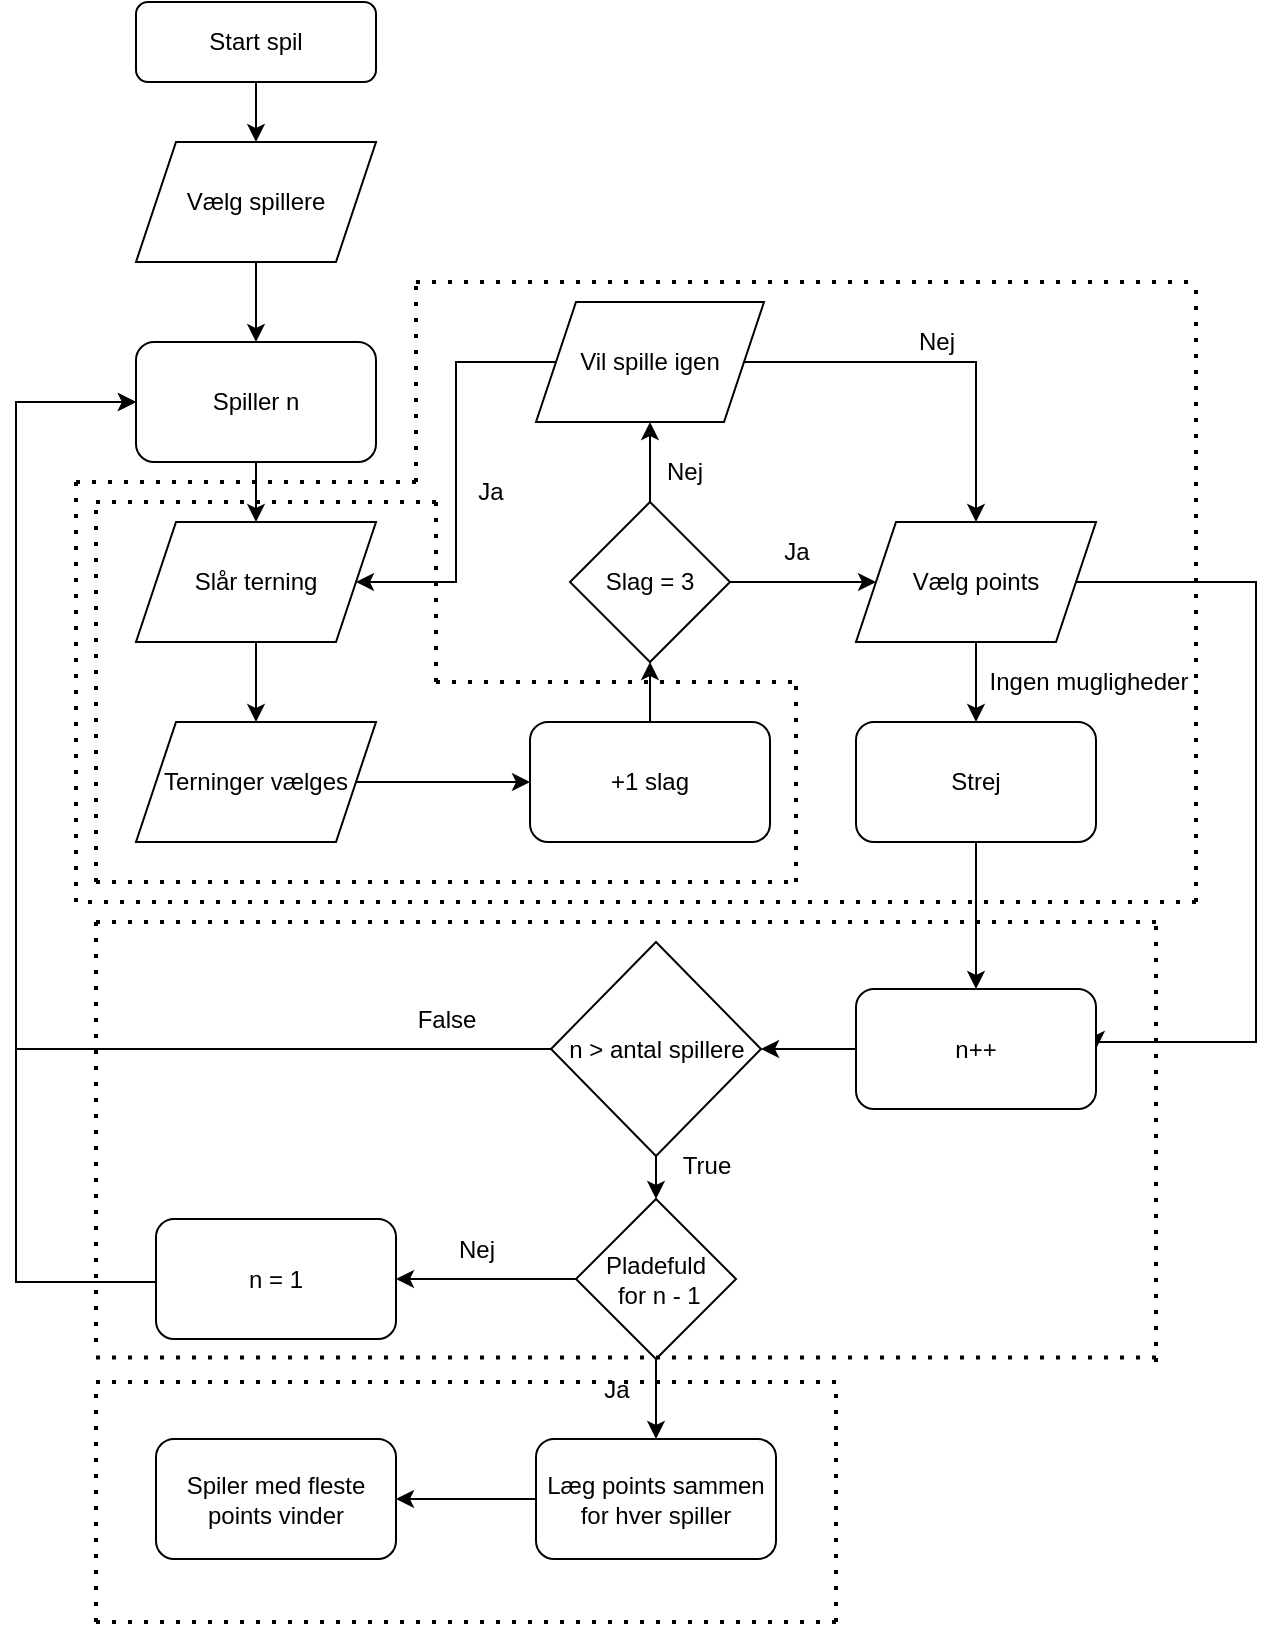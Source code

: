 <mxfile version="20.5.3" type="device"><diagram id="C5RBs43oDa-KdzZeNtuy" name="Page-1"><mxGraphModel dx="881" dy="399" grid="1" gridSize="10" guides="1" tooltips="1" connect="1" arrows="1" fold="1" page="1" pageScale="1" pageWidth="827" pageHeight="1169" math="0" shadow="0"><root><mxCell id="WIyWlLk6GJQsqaUBKTNV-0"/><mxCell id="WIyWlLk6GJQsqaUBKTNV-1" parent="WIyWlLk6GJQsqaUBKTNV-0"/><mxCell id="BjoSoH8lG6rxkuh5su0Q-8" style="edgeStyle=orthogonalEdgeStyle;rounded=0;orthogonalLoop=1;jettySize=auto;html=1;exitX=0.5;exitY=1;exitDx=0;exitDy=0;entryX=0.5;entryY=0;entryDx=0;entryDy=0;" edge="1" parent="WIyWlLk6GJQsqaUBKTNV-1" source="WIyWlLk6GJQsqaUBKTNV-3" target="BjoSoH8lG6rxkuh5su0Q-0"><mxGeometry relative="1" as="geometry"/></mxCell><mxCell id="WIyWlLk6GJQsqaUBKTNV-3" value="Start spil" style="rounded=1;whiteSpace=wrap;html=1;fontSize=12;glass=0;strokeWidth=1;shadow=0;" parent="WIyWlLk6GJQsqaUBKTNV-1" vertex="1"><mxGeometry x="160" y="70" width="120" height="40" as="geometry"/></mxCell><mxCell id="BjoSoH8lG6rxkuh5su0Q-9" style="edgeStyle=orthogonalEdgeStyle;rounded=0;orthogonalLoop=1;jettySize=auto;html=1;exitX=0.5;exitY=1;exitDx=0;exitDy=0;entryX=0.5;entryY=0;entryDx=0;entryDy=0;" edge="1" parent="WIyWlLk6GJQsqaUBKTNV-1" source="BjoSoH8lG6rxkuh5su0Q-0" target="BjoSoH8lG6rxkuh5su0Q-2"><mxGeometry relative="1" as="geometry"/></mxCell><mxCell id="BjoSoH8lG6rxkuh5su0Q-0" value="Vælg spillere" style="shape=parallelogram;perimeter=parallelogramPerimeter;whiteSpace=wrap;html=1;fixedSize=1;" vertex="1" parent="WIyWlLk6GJQsqaUBKTNV-1"><mxGeometry x="160" y="140" width="120" height="60" as="geometry"/></mxCell><mxCell id="BjoSoH8lG6rxkuh5su0Q-18" style="edgeStyle=orthogonalEdgeStyle;rounded=0;orthogonalLoop=1;jettySize=auto;html=1;exitX=0.5;exitY=1;exitDx=0;exitDy=0;entryX=0.5;entryY=0;entryDx=0;entryDy=0;" edge="1" parent="WIyWlLk6GJQsqaUBKTNV-1" source="BjoSoH8lG6rxkuh5su0Q-2" target="BjoSoH8lG6rxkuh5su0Q-3"><mxGeometry relative="1" as="geometry"/></mxCell><mxCell id="BjoSoH8lG6rxkuh5su0Q-2" value="Spiller n" style="rounded=1;whiteSpace=wrap;html=1;" vertex="1" parent="WIyWlLk6GJQsqaUBKTNV-1"><mxGeometry x="160" y="240" width="120" height="60" as="geometry"/></mxCell><mxCell id="BjoSoH8lG6rxkuh5su0Q-16" style="edgeStyle=orthogonalEdgeStyle;rounded=0;orthogonalLoop=1;jettySize=auto;html=1;exitX=0.5;exitY=1;exitDx=0;exitDy=0;entryX=0.5;entryY=0;entryDx=0;entryDy=0;" edge="1" parent="WIyWlLk6GJQsqaUBKTNV-1" source="BjoSoH8lG6rxkuh5su0Q-3" target="BjoSoH8lG6rxkuh5su0Q-12"><mxGeometry relative="1" as="geometry"/></mxCell><mxCell id="BjoSoH8lG6rxkuh5su0Q-3" value="Slår terning" style="shape=parallelogram;perimeter=parallelogramPerimeter;whiteSpace=wrap;html=1;fixedSize=1;" vertex="1" parent="WIyWlLk6GJQsqaUBKTNV-1"><mxGeometry x="160" y="330" width="120" height="60" as="geometry"/></mxCell><mxCell id="BjoSoH8lG6rxkuh5su0Q-11" style="edgeStyle=orthogonalEdgeStyle;rounded=0;orthogonalLoop=1;jettySize=auto;html=1;exitX=0;exitY=0.5;exitDx=0;exitDy=0;entryX=1;entryY=0.5;entryDx=0;entryDy=0;" edge="1" parent="WIyWlLk6GJQsqaUBKTNV-1" source="BjoSoH8lG6rxkuh5su0Q-4" target="BjoSoH8lG6rxkuh5su0Q-3"><mxGeometry relative="1" as="geometry"><Array as="points"><mxPoint x="320" y="250"/><mxPoint x="320" y="360"/></Array></mxGeometry></mxCell><mxCell id="BjoSoH8lG6rxkuh5su0Q-20" style="edgeStyle=orthogonalEdgeStyle;rounded=0;orthogonalLoop=1;jettySize=auto;html=1;exitX=1;exitY=0.5;exitDx=0;exitDy=0;entryX=0.5;entryY=0;entryDx=0;entryDy=0;" edge="1" parent="WIyWlLk6GJQsqaUBKTNV-1" source="BjoSoH8lG6rxkuh5su0Q-4" target="BjoSoH8lG6rxkuh5su0Q-19"><mxGeometry relative="1" as="geometry"/></mxCell><mxCell id="BjoSoH8lG6rxkuh5su0Q-4" value="Vil spille igen" style="shape=parallelogram;perimeter=parallelogramPerimeter;whiteSpace=wrap;html=1;fixedSize=1;" vertex="1" parent="WIyWlLk6GJQsqaUBKTNV-1"><mxGeometry x="360" y="220" width="114" height="60" as="geometry"/></mxCell><mxCell id="BjoSoH8lG6rxkuh5su0Q-6" style="edgeStyle=orthogonalEdgeStyle;rounded=0;orthogonalLoop=1;jettySize=auto;html=1;exitX=0.5;exitY=0;exitDx=0;exitDy=0;entryX=0.5;entryY=1;entryDx=0;entryDy=0;" edge="1" parent="WIyWlLk6GJQsqaUBKTNV-1" source="BjoSoH8lG6rxkuh5su0Q-5" target="BjoSoH8lG6rxkuh5su0Q-4"><mxGeometry relative="1" as="geometry"/></mxCell><mxCell id="BjoSoH8lG6rxkuh5su0Q-21" style="edgeStyle=orthogonalEdgeStyle;rounded=0;orthogonalLoop=1;jettySize=auto;html=1;exitX=1;exitY=0.5;exitDx=0;exitDy=0;entryX=0;entryY=0.5;entryDx=0;entryDy=0;" edge="1" parent="WIyWlLk6GJQsqaUBKTNV-1" source="BjoSoH8lG6rxkuh5su0Q-5" target="BjoSoH8lG6rxkuh5su0Q-19"><mxGeometry relative="1" as="geometry"/></mxCell><mxCell id="BjoSoH8lG6rxkuh5su0Q-5" value="Slag = 3" style="rhombus;whiteSpace=wrap;html=1;" vertex="1" parent="WIyWlLk6GJQsqaUBKTNV-1"><mxGeometry x="377" y="320" width="80" height="80" as="geometry"/></mxCell><mxCell id="BjoSoH8lG6rxkuh5su0Q-7" value="Nej" style="text;html=1;align=center;verticalAlign=middle;resizable=0;points=[];autosize=1;strokeColor=none;fillColor=none;" vertex="1" parent="WIyWlLk6GJQsqaUBKTNV-1"><mxGeometry x="414" y="290" width="40" height="30" as="geometry"/></mxCell><mxCell id="BjoSoH8lG6rxkuh5su0Q-15" style="edgeStyle=orthogonalEdgeStyle;rounded=0;orthogonalLoop=1;jettySize=auto;html=1;exitX=1;exitY=0.5;exitDx=0;exitDy=0;entryX=0;entryY=0.5;entryDx=0;entryDy=0;" edge="1" parent="WIyWlLk6GJQsqaUBKTNV-1" source="BjoSoH8lG6rxkuh5su0Q-12" target="BjoSoH8lG6rxkuh5su0Q-13"><mxGeometry relative="1" as="geometry"/></mxCell><mxCell id="BjoSoH8lG6rxkuh5su0Q-12" value="Terninger vælges" style="shape=parallelogram;perimeter=parallelogramPerimeter;whiteSpace=wrap;html=1;fixedSize=1;" vertex="1" parent="WIyWlLk6GJQsqaUBKTNV-1"><mxGeometry x="160" y="430" width="120" height="60" as="geometry"/></mxCell><mxCell id="BjoSoH8lG6rxkuh5su0Q-14" style="edgeStyle=orthogonalEdgeStyle;rounded=0;orthogonalLoop=1;jettySize=auto;html=1;exitX=0.5;exitY=0;exitDx=0;exitDy=0;entryX=0.5;entryY=1;entryDx=0;entryDy=0;" edge="1" parent="WIyWlLk6GJQsqaUBKTNV-1" source="BjoSoH8lG6rxkuh5su0Q-13" target="BjoSoH8lG6rxkuh5su0Q-5"><mxGeometry relative="1" as="geometry"/></mxCell><mxCell id="BjoSoH8lG6rxkuh5su0Q-13" value="+1 slag" style="rounded=1;whiteSpace=wrap;html=1;" vertex="1" parent="WIyWlLk6GJQsqaUBKTNV-1"><mxGeometry x="357" y="430" width="120" height="60" as="geometry"/></mxCell><mxCell id="BjoSoH8lG6rxkuh5su0Q-17" value="Ja" style="text;html=1;align=center;verticalAlign=middle;resizable=0;points=[];autosize=1;strokeColor=none;fillColor=none;" vertex="1" parent="WIyWlLk6GJQsqaUBKTNV-1"><mxGeometry x="317" y="300" width="40" height="30" as="geometry"/></mxCell><mxCell id="BjoSoH8lG6rxkuh5su0Q-27" style="edgeStyle=orthogonalEdgeStyle;rounded=0;orthogonalLoop=1;jettySize=auto;html=1;exitX=0.5;exitY=1;exitDx=0;exitDy=0;entryX=0.5;entryY=0;entryDx=0;entryDy=0;" edge="1" parent="WIyWlLk6GJQsqaUBKTNV-1" source="BjoSoH8lG6rxkuh5su0Q-19" target="BjoSoH8lG6rxkuh5su0Q-26"><mxGeometry relative="1" as="geometry"/></mxCell><mxCell id="BjoSoH8lG6rxkuh5su0Q-29" style="edgeStyle=orthogonalEdgeStyle;rounded=0;orthogonalLoop=1;jettySize=auto;html=1;exitX=1;exitY=0.5;exitDx=0;exitDy=0;entryX=1;entryY=0.5;entryDx=0;entryDy=0;" edge="1" parent="WIyWlLk6GJQsqaUBKTNV-1" source="BjoSoH8lG6rxkuh5su0Q-19" target="BjoSoH8lG6rxkuh5su0Q-25"><mxGeometry relative="1" as="geometry"><Array as="points"><mxPoint x="720" y="360"/><mxPoint x="720" y="590"/><mxPoint x="640" y="590"/></Array></mxGeometry></mxCell><mxCell id="BjoSoH8lG6rxkuh5su0Q-19" value="Vælg points" style="shape=parallelogram;perimeter=parallelogramPerimeter;whiteSpace=wrap;html=1;fixedSize=1;" vertex="1" parent="WIyWlLk6GJQsqaUBKTNV-1"><mxGeometry x="520" y="330" width="120" height="60" as="geometry"/></mxCell><mxCell id="BjoSoH8lG6rxkuh5su0Q-22" value="Ja" style="text;html=1;align=center;verticalAlign=middle;resizable=0;points=[];autosize=1;strokeColor=none;fillColor=none;" vertex="1" parent="WIyWlLk6GJQsqaUBKTNV-1"><mxGeometry x="470" y="330" width="40" height="30" as="geometry"/></mxCell><mxCell id="BjoSoH8lG6rxkuh5su0Q-23" value="Nej" style="text;html=1;align=center;verticalAlign=middle;resizable=0;points=[];autosize=1;strokeColor=none;fillColor=none;" vertex="1" parent="WIyWlLk6GJQsqaUBKTNV-1"><mxGeometry x="540" y="225" width="40" height="30" as="geometry"/></mxCell><mxCell id="BjoSoH8lG6rxkuh5su0Q-49" style="edgeStyle=orthogonalEdgeStyle;rounded=0;orthogonalLoop=1;jettySize=auto;html=1;exitX=0;exitY=0.5;exitDx=0;exitDy=0;entryX=1;entryY=0.5;entryDx=0;entryDy=0;" edge="1" parent="WIyWlLk6GJQsqaUBKTNV-1" source="BjoSoH8lG6rxkuh5su0Q-25" target="BjoSoH8lG6rxkuh5su0Q-30"><mxGeometry relative="1" as="geometry"/></mxCell><mxCell id="BjoSoH8lG6rxkuh5su0Q-25" value="n++" style="rounded=1;whiteSpace=wrap;html=1;" vertex="1" parent="WIyWlLk6GJQsqaUBKTNV-1"><mxGeometry x="520" y="563.5" width="120" height="60" as="geometry"/></mxCell><mxCell id="BjoSoH8lG6rxkuh5su0Q-50" style="edgeStyle=orthogonalEdgeStyle;rounded=0;orthogonalLoop=1;jettySize=auto;html=1;exitX=0.5;exitY=1;exitDx=0;exitDy=0;entryX=0.5;entryY=0;entryDx=0;entryDy=0;" edge="1" parent="WIyWlLk6GJQsqaUBKTNV-1" source="BjoSoH8lG6rxkuh5su0Q-26" target="BjoSoH8lG6rxkuh5su0Q-25"><mxGeometry relative="1" as="geometry"/></mxCell><mxCell id="BjoSoH8lG6rxkuh5su0Q-26" value="Strej" style="rounded=1;whiteSpace=wrap;html=1;" vertex="1" parent="WIyWlLk6GJQsqaUBKTNV-1"><mxGeometry x="520" y="430" width="120" height="60" as="geometry"/></mxCell><mxCell id="BjoSoH8lG6rxkuh5su0Q-28" value="Ingen mugligheder" style="text;html=1;align=center;verticalAlign=middle;resizable=0;points=[];autosize=1;strokeColor=none;fillColor=none;" vertex="1" parent="WIyWlLk6GJQsqaUBKTNV-1"><mxGeometry x="576" y="395" width="120" height="30" as="geometry"/></mxCell><mxCell id="BjoSoH8lG6rxkuh5su0Q-32" style="edgeStyle=orthogonalEdgeStyle;rounded=0;orthogonalLoop=1;jettySize=auto;html=1;exitX=0.5;exitY=1;exitDx=0;exitDy=0;entryX=0.5;entryY=0;entryDx=0;entryDy=0;" edge="1" parent="WIyWlLk6GJQsqaUBKTNV-1" source="BjoSoH8lG6rxkuh5su0Q-30" target="BjoSoH8lG6rxkuh5su0Q-31"><mxGeometry relative="1" as="geometry"/></mxCell><mxCell id="BjoSoH8lG6rxkuh5su0Q-39" style="edgeStyle=orthogonalEdgeStyle;rounded=0;orthogonalLoop=1;jettySize=auto;html=1;exitX=0;exitY=0.5;exitDx=0;exitDy=0;entryX=0;entryY=0.5;entryDx=0;entryDy=0;" edge="1" parent="WIyWlLk6GJQsqaUBKTNV-1" source="BjoSoH8lG6rxkuh5su0Q-30" target="BjoSoH8lG6rxkuh5su0Q-2"><mxGeometry relative="1" as="geometry"><Array as="points"><mxPoint x="100" y="593"/><mxPoint x="100" y="270"/></Array></mxGeometry></mxCell><mxCell id="BjoSoH8lG6rxkuh5su0Q-30" value="n &amp;gt; antal spillere" style="rhombus;whiteSpace=wrap;html=1;" vertex="1" parent="WIyWlLk6GJQsqaUBKTNV-1"><mxGeometry x="367.5" y="540" width="105" height="107" as="geometry"/></mxCell><mxCell id="BjoSoH8lG6rxkuh5su0Q-53" style="edgeStyle=orthogonalEdgeStyle;rounded=0;orthogonalLoop=1;jettySize=auto;html=1;exitX=0;exitY=0.5;exitDx=0;exitDy=0;entryX=1;entryY=0.5;entryDx=0;entryDy=0;" edge="1" parent="WIyWlLk6GJQsqaUBKTNV-1" source="BjoSoH8lG6rxkuh5su0Q-31" target="BjoSoH8lG6rxkuh5su0Q-35"><mxGeometry relative="1" as="geometry"/></mxCell><mxCell id="BjoSoH8lG6rxkuh5su0Q-55" style="edgeStyle=orthogonalEdgeStyle;rounded=0;orthogonalLoop=1;jettySize=auto;html=1;exitX=0.5;exitY=1;exitDx=0;exitDy=0;entryX=0.5;entryY=0;entryDx=0;entryDy=0;" edge="1" parent="WIyWlLk6GJQsqaUBKTNV-1" source="BjoSoH8lG6rxkuh5su0Q-31" target="BjoSoH8lG6rxkuh5su0Q-44"><mxGeometry relative="1" as="geometry"/></mxCell><mxCell id="BjoSoH8lG6rxkuh5su0Q-31" value="Pladefuld&lt;br&gt;&amp;nbsp;for n - 1" style="rhombus;whiteSpace=wrap;html=1;" vertex="1" parent="WIyWlLk6GJQsqaUBKTNV-1"><mxGeometry x="380" y="668.5" width="80" height="80" as="geometry"/></mxCell><mxCell id="BjoSoH8lG6rxkuh5su0Q-33" value="True" style="text;html=1;align=center;verticalAlign=middle;resizable=0;points=[];autosize=1;strokeColor=none;fillColor=none;" vertex="1" parent="WIyWlLk6GJQsqaUBKTNV-1"><mxGeometry x="420" y="636.5" width="50" height="30" as="geometry"/></mxCell><mxCell id="BjoSoH8lG6rxkuh5su0Q-54" style="edgeStyle=orthogonalEdgeStyle;rounded=0;orthogonalLoop=1;jettySize=auto;html=1;exitX=0;exitY=0.5;exitDx=0;exitDy=0;entryX=0;entryY=0.5;entryDx=0;entryDy=0;" edge="1" parent="WIyWlLk6GJQsqaUBKTNV-1" source="BjoSoH8lG6rxkuh5su0Q-35" target="BjoSoH8lG6rxkuh5su0Q-2"><mxGeometry relative="1" as="geometry"><Array as="points"><mxPoint x="170" y="710"/><mxPoint x="100" y="710"/><mxPoint x="100" y="270"/></Array></mxGeometry></mxCell><mxCell id="BjoSoH8lG6rxkuh5su0Q-35" value="n = 1" style="rounded=1;whiteSpace=wrap;html=1;" vertex="1" parent="WIyWlLk6GJQsqaUBKTNV-1"><mxGeometry x="170" y="678.5" width="120" height="60" as="geometry"/></mxCell><mxCell id="BjoSoH8lG6rxkuh5su0Q-37" value="False" style="text;html=1;align=center;verticalAlign=middle;resizable=0;points=[];autosize=1;strokeColor=none;fillColor=none;" vertex="1" parent="WIyWlLk6GJQsqaUBKTNV-1"><mxGeometry x="290" y="563.5" width="50" height="30" as="geometry"/></mxCell><mxCell id="BjoSoH8lG6rxkuh5su0Q-40" value="Ja" style="text;html=1;align=center;verticalAlign=middle;resizable=0;points=[];autosize=1;strokeColor=none;fillColor=none;" vertex="1" parent="WIyWlLk6GJQsqaUBKTNV-1"><mxGeometry x="380" y="748.5" width="40" height="30" as="geometry"/></mxCell><mxCell id="BjoSoH8lG6rxkuh5su0Q-41" value="Nej" style="text;html=1;align=center;verticalAlign=middle;resizable=0;points=[];autosize=1;strokeColor=none;fillColor=none;" vertex="1" parent="WIyWlLk6GJQsqaUBKTNV-1"><mxGeometry x="310" y="678.5" width="40" height="30" as="geometry"/></mxCell><mxCell id="BjoSoH8lG6rxkuh5su0Q-56" style="edgeStyle=orthogonalEdgeStyle;rounded=0;orthogonalLoop=1;jettySize=auto;html=1;exitX=0;exitY=0.5;exitDx=0;exitDy=0;entryX=1;entryY=0.5;entryDx=0;entryDy=0;" edge="1" parent="WIyWlLk6GJQsqaUBKTNV-1" source="BjoSoH8lG6rxkuh5su0Q-44" target="BjoSoH8lG6rxkuh5su0Q-47"><mxGeometry relative="1" as="geometry"/></mxCell><mxCell id="BjoSoH8lG6rxkuh5su0Q-44" value="Læg points sammen for hver spiller" style="rounded=1;whiteSpace=wrap;html=1;" vertex="1" parent="WIyWlLk6GJQsqaUBKTNV-1"><mxGeometry x="360" y="788.5" width="120" height="60" as="geometry"/></mxCell><mxCell id="BjoSoH8lG6rxkuh5su0Q-47" value="Spiler med fleste points vinder" style="rounded=1;whiteSpace=wrap;html=1;" vertex="1" parent="WIyWlLk6GJQsqaUBKTNV-1"><mxGeometry x="170" y="788.5" width="120" height="60" as="geometry"/></mxCell><mxCell id="BjoSoH8lG6rxkuh5su0Q-57" value="" style="endArrow=none;dashed=1;html=1;dashPattern=1 3;strokeWidth=2;rounded=0;" edge="1" parent="WIyWlLk6GJQsqaUBKTNV-1"><mxGeometry width="50" height="50" relative="1" as="geometry"><mxPoint x="140" y="320" as="sourcePoint"/><mxPoint x="310" y="320" as="targetPoint"/></mxGeometry></mxCell><mxCell id="BjoSoH8lG6rxkuh5su0Q-58" value="" style="endArrow=none;dashed=1;html=1;dashPattern=1 3;strokeWidth=2;rounded=0;" edge="1" parent="WIyWlLk6GJQsqaUBKTNV-1"><mxGeometry width="50" height="50" relative="1" as="geometry"><mxPoint x="140" y="510" as="sourcePoint"/><mxPoint x="140" y="320" as="targetPoint"/></mxGeometry></mxCell><mxCell id="BjoSoH8lG6rxkuh5su0Q-59" value="" style="endArrow=none;dashed=1;html=1;dashPattern=1 3;strokeWidth=2;rounded=0;" edge="1" parent="WIyWlLk6GJQsqaUBKTNV-1"><mxGeometry width="50" height="50" relative="1" as="geometry"><mxPoint x="140" y="510" as="sourcePoint"/><mxPoint x="490" y="510" as="targetPoint"/></mxGeometry></mxCell><mxCell id="BjoSoH8lG6rxkuh5su0Q-60" value="" style="endArrow=none;dashed=1;html=1;dashPattern=1 3;strokeWidth=2;rounded=0;" edge="1" parent="WIyWlLk6GJQsqaUBKTNV-1"><mxGeometry width="50" height="50" relative="1" as="geometry"><mxPoint x="490" y="510" as="sourcePoint"/><mxPoint x="490" y="410" as="targetPoint"/></mxGeometry></mxCell><mxCell id="BjoSoH8lG6rxkuh5su0Q-61" value="" style="endArrow=none;dashed=1;html=1;dashPattern=1 3;strokeWidth=2;rounded=0;" edge="1" parent="WIyWlLk6GJQsqaUBKTNV-1"><mxGeometry width="50" height="50" relative="1" as="geometry"><mxPoint x="310" y="410" as="sourcePoint"/><mxPoint x="490" y="410" as="targetPoint"/></mxGeometry></mxCell><mxCell id="BjoSoH8lG6rxkuh5su0Q-62" value="" style="endArrow=none;dashed=1;html=1;dashPattern=1 3;strokeWidth=2;rounded=0;" edge="1" parent="WIyWlLk6GJQsqaUBKTNV-1"><mxGeometry width="50" height="50" relative="1" as="geometry"><mxPoint x="310" y="410" as="sourcePoint"/><mxPoint x="310" y="320" as="targetPoint"/></mxGeometry></mxCell><mxCell id="BjoSoH8lG6rxkuh5su0Q-63" value="" style="endArrow=none;dashed=1;html=1;dashPattern=1 3;strokeWidth=2;rounded=0;" edge="1" parent="WIyWlLk6GJQsqaUBKTNV-1"><mxGeometry width="50" height="50" relative="1" as="geometry"><mxPoint x="140" y="760" as="sourcePoint"/><mxPoint x="510" y="760" as="targetPoint"/></mxGeometry></mxCell><mxCell id="BjoSoH8lG6rxkuh5su0Q-64" value="" style="endArrow=none;dashed=1;html=1;dashPattern=1 3;strokeWidth=2;rounded=0;" edge="1" parent="WIyWlLk6GJQsqaUBKTNV-1"><mxGeometry width="50" height="50" relative="1" as="geometry"><mxPoint x="140" y="880" as="sourcePoint"/><mxPoint x="140" y="760" as="targetPoint"/></mxGeometry></mxCell><mxCell id="BjoSoH8lG6rxkuh5su0Q-65" value="" style="endArrow=none;dashed=1;html=1;dashPattern=1 3;strokeWidth=2;rounded=0;" edge="1" parent="WIyWlLk6GJQsqaUBKTNV-1"><mxGeometry width="50" height="50" relative="1" as="geometry"><mxPoint x="140" y="880" as="sourcePoint"/><mxPoint x="510" y="880" as="targetPoint"/></mxGeometry></mxCell><mxCell id="BjoSoH8lG6rxkuh5su0Q-66" value="" style="endArrow=none;dashed=1;html=1;dashPattern=1 3;strokeWidth=2;rounded=0;" edge="1" parent="WIyWlLk6GJQsqaUBKTNV-1"><mxGeometry width="50" height="50" relative="1" as="geometry"><mxPoint x="510" y="880" as="sourcePoint"/><mxPoint x="510" y="763.5" as="targetPoint"/></mxGeometry></mxCell><mxCell id="BjoSoH8lG6rxkuh5su0Q-67" value="" style="endArrow=none;dashed=1;html=1;dashPattern=1 3;strokeWidth=2;rounded=0;" edge="1" parent="WIyWlLk6GJQsqaUBKTNV-1"><mxGeometry width="50" height="50" relative="1" as="geometry"><mxPoint x="140" y="530" as="sourcePoint"/><mxPoint x="670" y="530" as="targetPoint"/></mxGeometry></mxCell><mxCell id="BjoSoH8lG6rxkuh5su0Q-68" value="" style="endArrow=none;dashed=1;html=1;dashPattern=1 3;strokeWidth=2;rounded=0;" edge="1" parent="WIyWlLk6GJQsqaUBKTNV-1"><mxGeometry width="50" height="50" relative="1" as="geometry"><mxPoint x="140" y="740" as="sourcePoint"/><mxPoint x="140" y="530" as="targetPoint"/></mxGeometry></mxCell><mxCell id="BjoSoH8lG6rxkuh5su0Q-69" value="" style="endArrow=none;dashed=1;html=1;dashPattern=1 3;strokeWidth=2;rounded=0;" edge="1" parent="WIyWlLk6GJQsqaUBKTNV-1"><mxGeometry width="50" height="50" relative="1" as="geometry"><mxPoint x="140" y="747.81" as="sourcePoint"/><mxPoint x="670" y="747.81" as="targetPoint"/></mxGeometry></mxCell><mxCell id="BjoSoH8lG6rxkuh5su0Q-70" value="" style="endArrow=none;dashed=1;html=1;dashPattern=1 3;strokeWidth=2;rounded=0;" edge="1" parent="WIyWlLk6GJQsqaUBKTNV-1"><mxGeometry width="50" height="50" relative="1" as="geometry"><mxPoint x="670" y="750" as="sourcePoint"/><mxPoint x="670" y="530" as="targetPoint"/></mxGeometry></mxCell><mxCell id="BjoSoH8lG6rxkuh5su0Q-71" value="" style="endArrow=none;dashed=1;html=1;dashPattern=1 3;strokeWidth=2;rounded=0;" edge="1" parent="WIyWlLk6GJQsqaUBKTNV-1"><mxGeometry width="50" height="50" relative="1" as="geometry"><mxPoint x="300" y="210" as="sourcePoint"/><mxPoint x="690" y="210" as="targetPoint"/></mxGeometry></mxCell><mxCell id="BjoSoH8lG6rxkuh5su0Q-72" value="" style="endArrow=none;dashed=1;html=1;dashPattern=1 3;strokeWidth=2;rounded=0;" edge="1" parent="WIyWlLk6GJQsqaUBKTNV-1"><mxGeometry width="50" height="50" relative="1" as="geometry"><mxPoint x="300" y="310" as="sourcePoint"/><mxPoint x="300" y="210" as="targetPoint"/></mxGeometry></mxCell><mxCell id="BjoSoH8lG6rxkuh5su0Q-73" value="" style="endArrow=none;dashed=1;html=1;dashPattern=1 3;strokeWidth=2;rounded=0;" edge="1" parent="WIyWlLk6GJQsqaUBKTNV-1"><mxGeometry width="50" height="50" relative="1" as="geometry"><mxPoint x="130" y="310" as="sourcePoint"/><mxPoint x="300" y="310" as="targetPoint"/></mxGeometry></mxCell><mxCell id="BjoSoH8lG6rxkuh5su0Q-74" value="" style="endArrow=none;dashed=1;html=1;dashPattern=1 3;strokeWidth=2;rounded=0;" edge="1" parent="WIyWlLk6GJQsqaUBKTNV-1"><mxGeometry width="50" height="50" relative="1" as="geometry"><mxPoint x="130" y="520" as="sourcePoint"/><mxPoint x="130" y="310" as="targetPoint"/></mxGeometry></mxCell><mxCell id="BjoSoH8lG6rxkuh5su0Q-75" value="" style="endArrow=none;dashed=1;html=1;dashPattern=1 3;strokeWidth=2;rounded=0;" edge="1" parent="WIyWlLk6GJQsqaUBKTNV-1"><mxGeometry width="50" height="50" relative="1" as="geometry"><mxPoint x="690" y="520" as="sourcePoint"/><mxPoint x="130" y="520" as="targetPoint"/></mxGeometry></mxCell><mxCell id="BjoSoH8lG6rxkuh5su0Q-76" value="" style="endArrow=none;dashed=1;html=1;dashPattern=1 3;strokeWidth=2;rounded=0;" edge="1" parent="WIyWlLk6GJQsqaUBKTNV-1"><mxGeometry width="50" height="50" relative="1" as="geometry"><mxPoint x="690" y="520" as="sourcePoint"/><mxPoint x="690" y="210" as="targetPoint"/></mxGeometry></mxCell></root></mxGraphModel></diagram></mxfile>